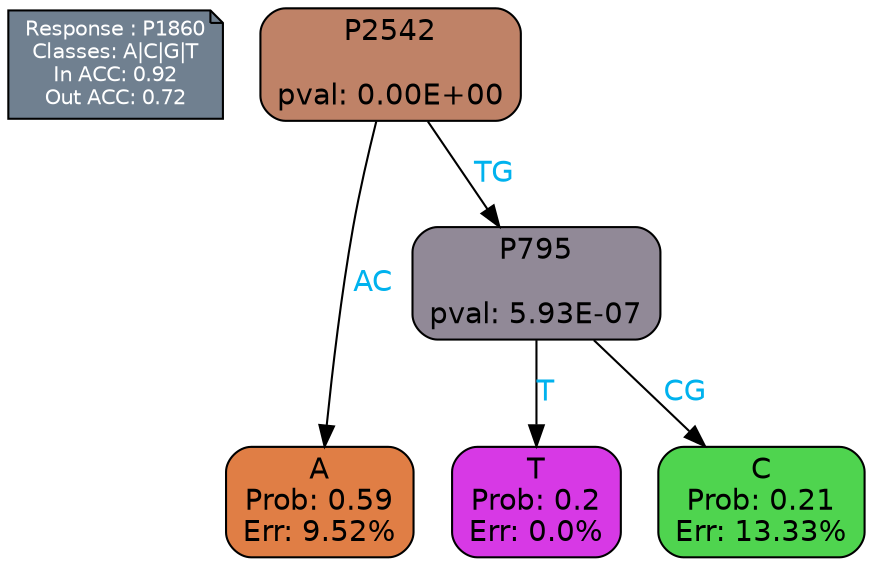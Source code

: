 digraph Tree {
node [shape=box, style="filled, rounded", color="black", fontname=helvetica] ;
graph [ranksep=equally, splines=polylines, bgcolor=transparent, dpi=600] ;
edge [fontname=helvetica] ;
LEGEND [label="Response : P1860
Classes: A|C|G|T
In ACC: 0.92
Out ACC: 0.72
",shape=note,align=left,style=filled,fillcolor="slategray",fontcolor="white",fontsize=10];1 [label="P2542

pval: 0.00E+00", fillcolor="#bf8267"] ;
2 [label="A
Prob: 0.59
Err: 9.52%", fillcolor="#e07e45"] ;
3 [label="P795

pval: 5.93E-07", fillcolor="#918997"] ;
4 [label="T
Prob: 0.2
Err: 0.0%", fillcolor="#d739e5"] ;
5 [label="C
Prob: 0.21
Err: 13.33%", fillcolor="#4fd44f"] ;
1 -> 2 [label="AC",fontcolor=deepskyblue2] ;
1 -> 3 [label="TG",fontcolor=deepskyblue2] ;
3 -> 4 [label="T",fontcolor=deepskyblue2] ;
3 -> 5 [label="CG",fontcolor=deepskyblue2] ;
{rank = same; 2;4;5;}{rank = same; LEGEND;1;}}